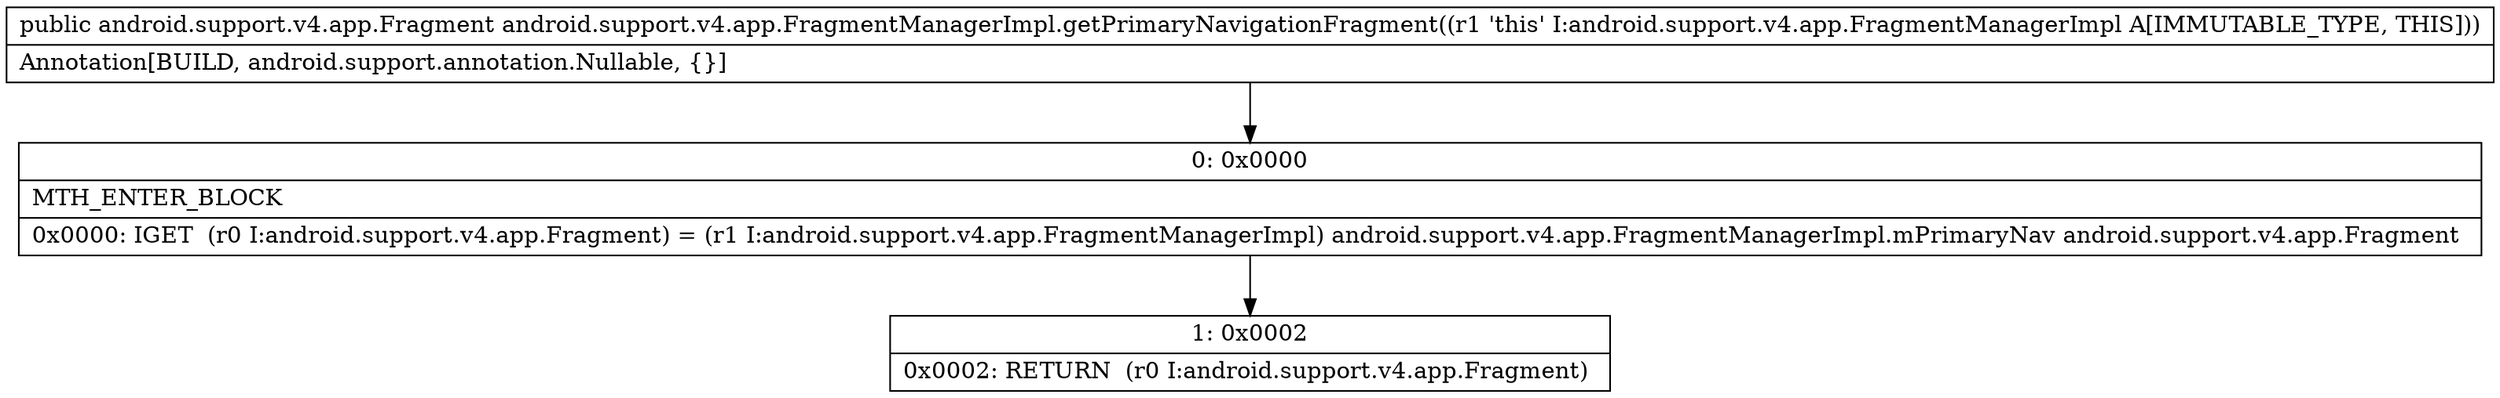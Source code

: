 digraph "CFG forandroid.support.v4.app.FragmentManagerImpl.getPrimaryNavigationFragment()Landroid\/support\/v4\/app\/Fragment;" {
Node_0 [shape=record,label="{0\:\ 0x0000|MTH_ENTER_BLOCK\l|0x0000: IGET  (r0 I:android.support.v4.app.Fragment) = (r1 I:android.support.v4.app.FragmentManagerImpl) android.support.v4.app.FragmentManagerImpl.mPrimaryNav android.support.v4.app.Fragment \l}"];
Node_1 [shape=record,label="{1\:\ 0x0002|0x0002: RETURN  (r0 I:android.support.v4.app.Fragment) \l}"];
MethodNode[shape=record,label="{public android.support.v4.app.Fragment android.support.v4.app.FragmentManagerImpl.getPrimaryNavigationFragment((r1 'this' I:android.support.v4.app.FragmentManagerImpl A[IMMUTABLE_TYPE, THIS]))  | Annotation[BUILD, android.support.annotation.Nullable, \{\}]\l}"];
MethodNode -> Node_0;
Node_0 -> Node_1;
}


